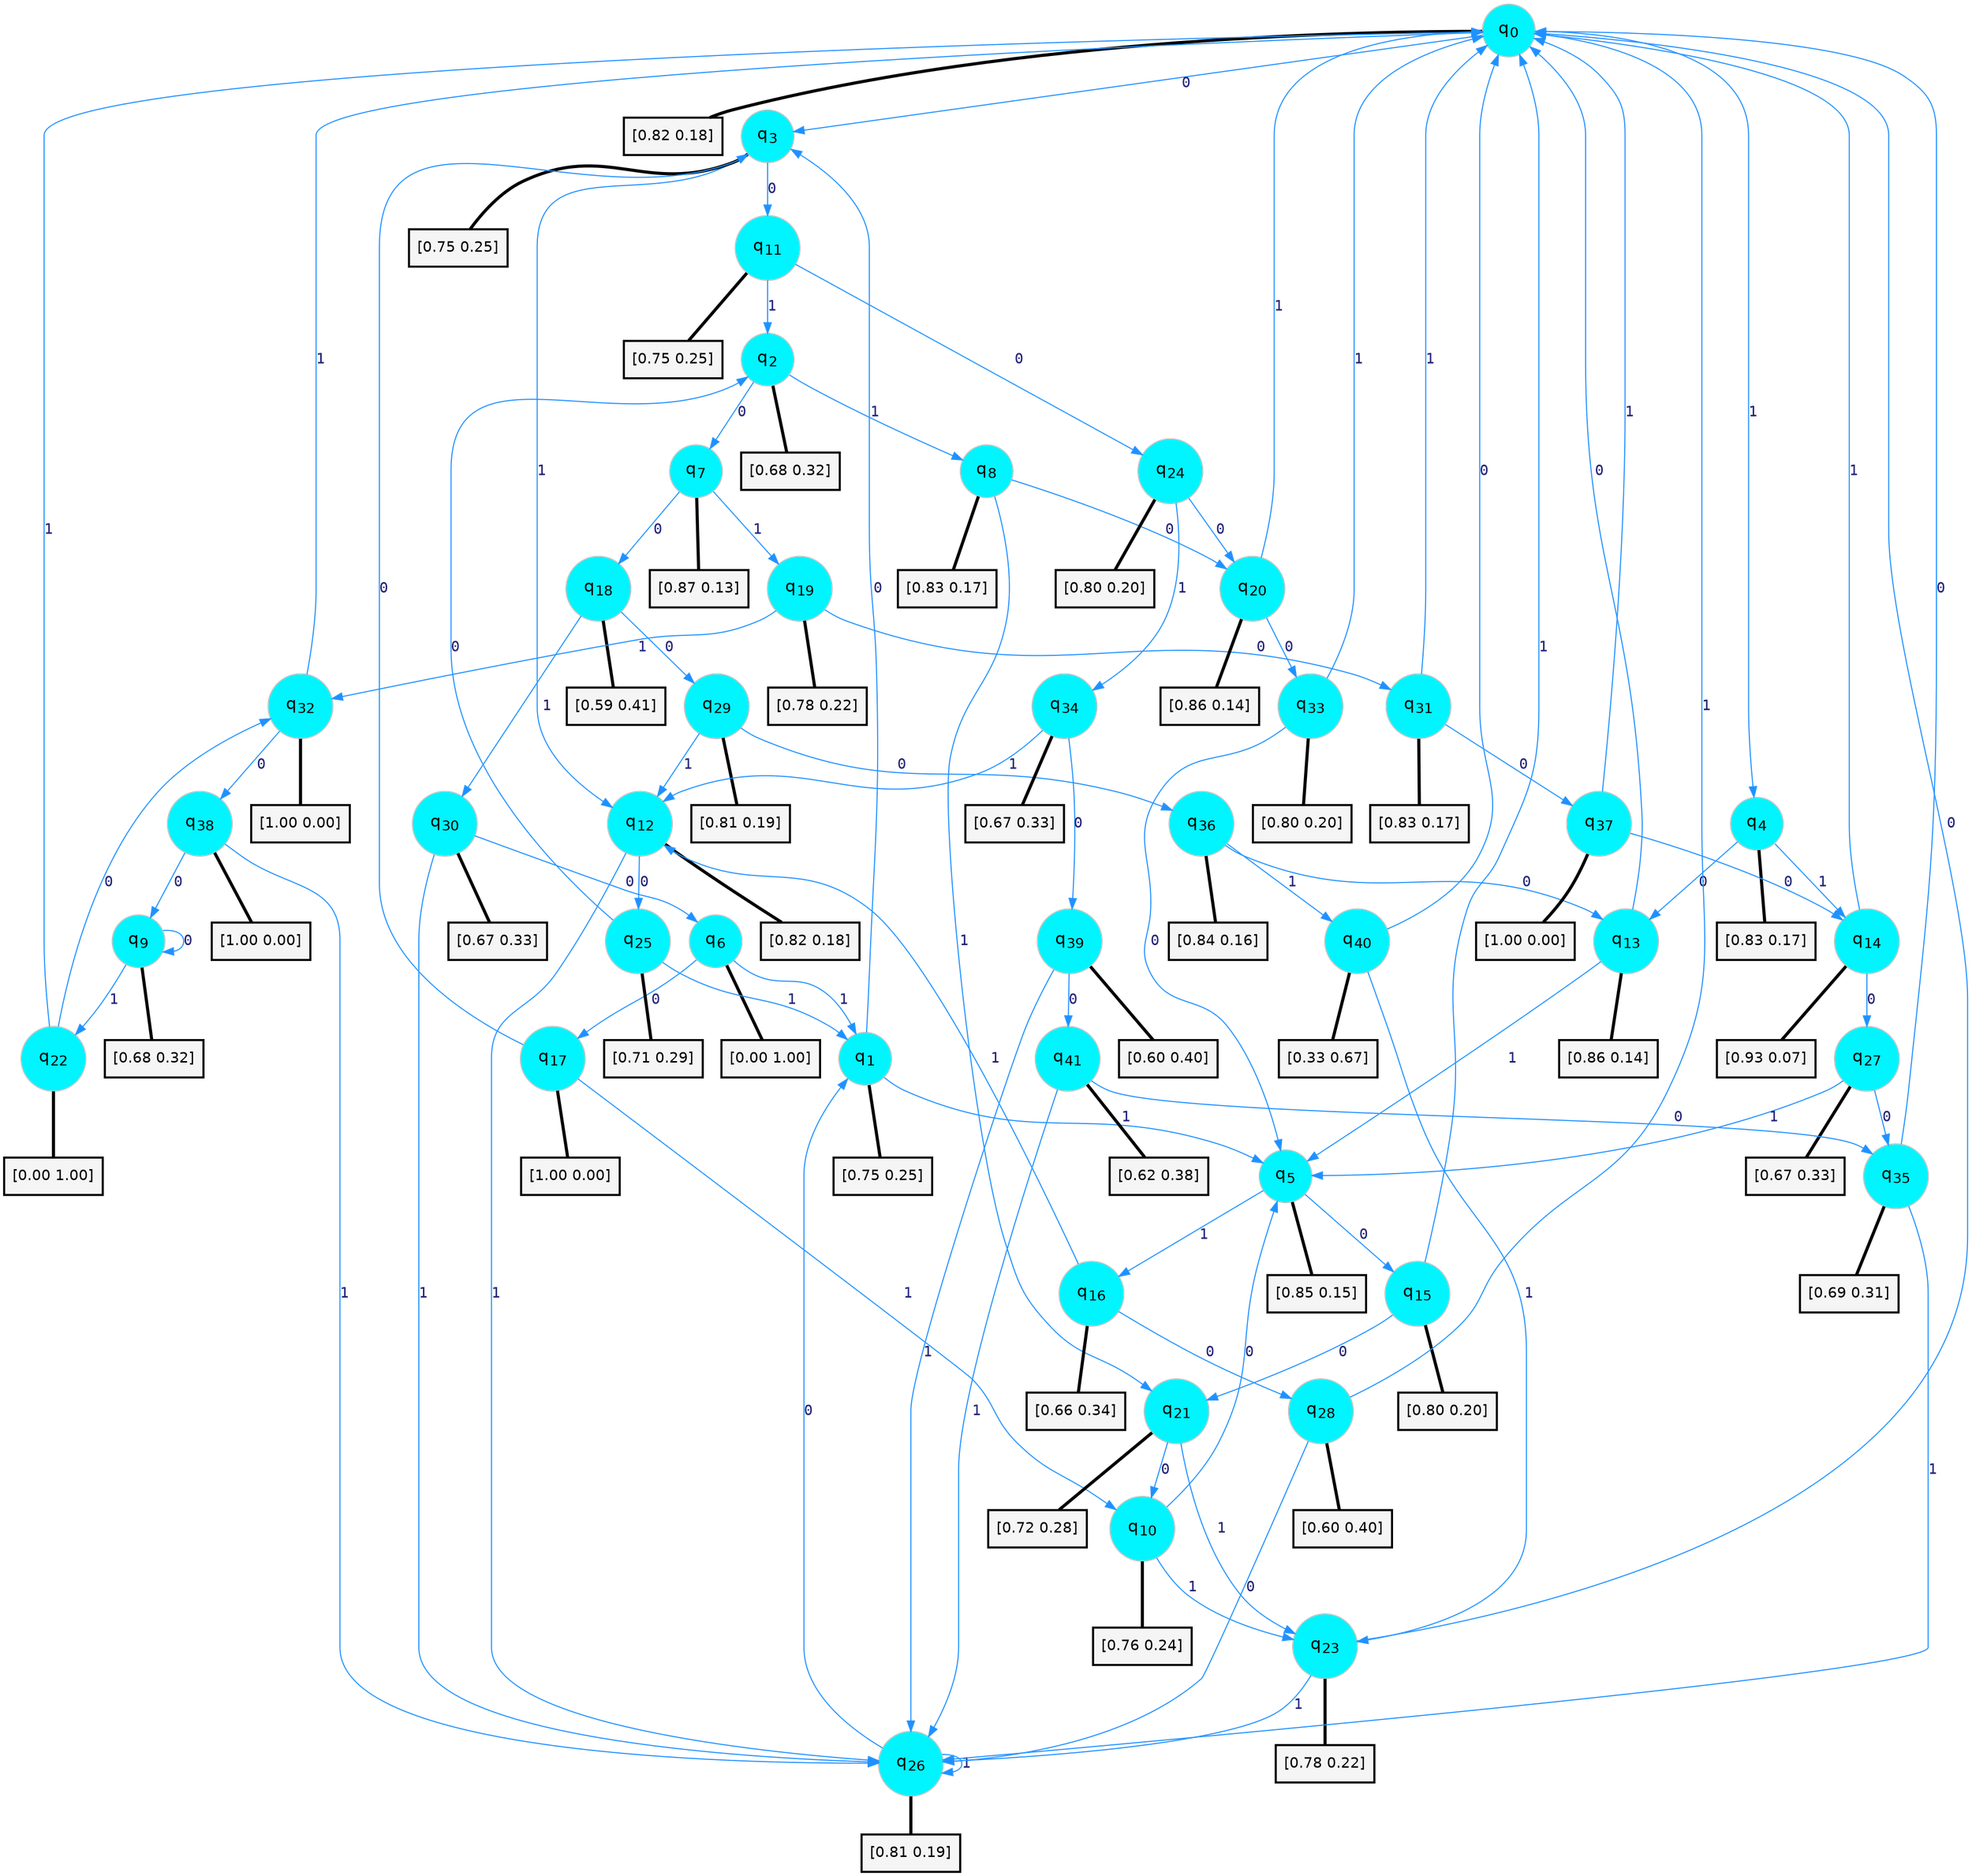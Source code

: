 digraph G {
graph [
bgcolor=transparent, dpi=300, rankdir=TD, size="40,25"];
node [
color=gray, fillcolor=turquoise1, fontcolor=black, fontname=Helvetica, fontsize=16, fontweight=bold, shape=circle, style=filled];
edge [
arrowsize=1, color=dodgerblue1, fontcolor=midnightblue, fontname=courier, fontweight=bold, penwidth=1, style=solid, weight=20];
0[label=<q<SUB>0</SUB>>];
1[label=<q<SUB>1</SUB>>];
2[label=<q<SUB>2</SUB>>];
3[label=<q<SUB>3</SUB>>];
4[label=<q<SUB>4</SUB>>];
5[label=<q<SUB>5</SUB>>];
6[label=<q<SUB>6</SUB>>];
7[label=<q<SUB>7</SUB>>];
8[label=<q<SUB>8</SUB>>];
9[label=<q<SUB>9</SUB>>];
10[label=<q<SUB>10</SUB>>];
11[label=<q<SUB>11</SUB>>];
12[label=<q<SUB>12</SUB>>];
13[label=<q<SUB>13</SUB>>];
14[label=<q<SUB>14</SUB>>];
15[label=<q<SUB>15</SUB>>];
16[label=<q<SUB>16</SUB>>];
17[label=<q<SUB>17</SUB>>];
18[label=<q<SUB>18</SUB>>];
19[label=<q<SUB>19</SUB>>];
20[label=<q<SUB>20</SUB>>];
21[label=<q<SUB>21</SUB>>];
22[label=<q<SUB>22</SUB>>];
23[label=<q<SUB>23</SUB>>];
24[label=<q<SUB>24</SUB>>];
25[label=<q<SUB>25</SUB>>];
26[label=<q<SUB>26</SUB>>];
27[label=<q<SUB>27</SUB>>];
28[label=<q<SUB>28</SUB>>];
29[label=<q<SUB>29</SUB>>];
30[label=<q<SUB>30</SUB>>];
31[label=<q<SUB>31</SUB>>];
32[label=<q<SUB>32</SUB>>];
33[label=<q<SUB>33</SUB>>];
34[label=<q<SUB>34</SUB>>];
35[label=<q<SUB>35</SUB>>];
36[label=<q<SUB>36</SUB>>];
37[label=<q<SUB>37</SUB>>];
38[label=<q<SUB>38</SUB>>];
39[label=<q<SUB>39</SUB>>];
40[label=<q<SUB>40</SUB>>];
41[label=<q<SUB>41</SUB>>];
42[label="[0.82 0.18]", shape=box,fontcolor=black, fontname=Helvetica, fontsize=14, penwidth=2, fillcolor=whitesmoke,color=black];
43[label="[0.75 0.25]", shape=box,fontcolor=black, fontname=Helvetica, fontsize=14, penwidth=2, fillcolor=whitesmoke,color=black];
44[label="[0.68 0.32]", shape=box,fontcolor=black, fontname=Helvetica, fontsize=14, penwidth=2, fillcolor=whitesmoke,color=black];
45[label="[0.75 0.25]", shape=box,fontcolor=black, fontname=Helvetica, fontsize=14, penwidth=2, fillcolor=whitesmoke,color=black];
46[label="[0.83 0.17]", shape=box,fontcolor=black, fontname=Helvetica, fontsize=14, penwidth=2, fillcolor=whitesmoke,color=black];
47[label="[0.85 0.15]", shape=box,fontcolor=black, fontname=Helvetica, fontsize=14, penwidth=2, fillcolor=whitesmoke,color=black];
48[label="[0.00 1.00]", shape=box,fontcolor=black, fontname=Helvetica, fontsize=14, penwidth=2, fillcolor=whitesmoke,color=black];
49[label="[0.87 0.13]", shape=box,fontcolor=black, fontname=Helvetica, fontsize=14, penwidth=2, fillcolor=whitesmoke,color=black];
50[label="[0.83 0.17]", shape=box,fontcolor=black, fontname=Helvetica, fontsize=14, penwidth=2, fillcolor=whitesmoke,color=black];
51[label="[0.68 0.32]", shape=box,fontcolor=black, fontname=Helvetica, fontsize=14, penwidth=2, fillcolor=whitesmoke,color=black];
52[label="[0.76 0.24]", shape=box,fontcolor=black, fontname=Helvetica, fontsize=14, penwidth=2, fillcolor=whitesmoke,color=black];
53[label="[0.75 0.25]", shape=box,fontcolor=black, fontname=Helvetica, fontsize=14, penwidth=2, fillcolor=whitesmoke,color=black];
54[label="[0.82 0.18]", shape=box,fontcolor=black, fontname=Helvetica, fontsize=14, penwidth=2, fillcolor=whitesmoke,color=black];
55[label="[0.86 0.14]", shape=box,fontcolor=black, fontname=Helvetica, fontsize=14, penwidth=2, fillcolor=whitesmoke,color=black];
56[label="[0.93 0.07]", shape=box,fontcolor=black, fontname=Helvetica, fontsize=14, penwidth=2, fillcolor=whitesmoke,color=black];
57[label="[0.80 0.20]", shape=box,fontcolor=black, fontname=Helvetica, fontsize=14, penwidth=2, fillcolor=whitesmoke,color=black];
58[label="[0.66 0.34]", shape=box,fontcolor=black, fontname=Helvetica, fontsize=14, penwidth=2, fillcolor=whitesmoke,color=black];
59[label="[1.00 0.00]", shape=box,fontcolor=black, fontname=Helvetica, fontsize=14, penwidth=2, fillcolor=whitesmoke,color=black];
60[label="[0.59 0.41]", shape=box,fontcolor=black, fontname=Helvetica, fontsize=14, penwidth=2, fillcolor=whitesmoke,color=black];
61[label="[0.78 0.22]", shape=box,fontcolor=black, fontname=Helvetica, fontsize=14, penwidth=2, fillcolor=whitesmoke,color=black];
62[label="[0.86 0.14]", shape=box,fontcolor=black, fontname=Helvetica, fontsize=14, penwidth=2, fillcolor=whitesmoke,color=black];
63[label="[0.72 0.28]", shape=box,fontcolor=black, fontname=Helvetica, fontsize=14, penwidth=2, fillcolor=whitesmoke,color=black];
64[label="[0.00 1.00]", shape=box,fontcolor=black, fontname=Helvetica, fontsize=14, penwidth=2, fillcolor=whitesmoke,color=black];
65[label="[0.78 0.22]", shape=box,fontcolor=black, fontname=Helvetica, fontsize=14, penwidth=2, fillcolor=whitesmoke,color=black];
66[label="[0.80 0.20]", shape=box,fontcolor=black, fontname=Helvetica, fontsize=14, penwidth=2, fillcolor=whitesmoke,color=black];
67[label="[0.71 0.29]", shape=box,fontcolor=black, fontname=Helvetica, fontsize=14, penwidth=2, fillcolor=whitesmoke,color=black];
68[label="[0.81 0.19]", shape=box,fontcolor=black, fontname=Helvetica, fontsize=14, penwidth=2, fillcolor=whitesmoke,color=black];
69[label="[0.67 0.33]", shape=box,fontcolor=black, fontname=Helvetica, fontsize=14, penwidth=2, fillcolor=whitesmoke,color=black];
70[label="[0.60 0.40]", shape=box,fontcolor=black, fontname=Helvetica, fontsize=14, penwidth=2, fillcolor=whitesmoke,color=black];
71[label="[0.81 0.19]", shape=box,fontcolor=black, fontname=Helvetica, fontsize=14, penwidth=2, fillcolor=whitesmoke,color=black];
72[label="[0.67 0.33]", shape=box,fontcolor=black, fontname=Helvetica, fontsize=14, penwidth=2, fillcolor=whitesmoke,color=black];
73[label="[0.83 0.17]", shape=box,fontcolor=black, fontname=Helvetica, fontsize=14, penwidth=2, fillcolor=whitesmoke,color=black];
74[label="[1.00 0.00]", shape=box,fontcolor=black, fontname=Helvetica, fontsize=14, penwidth=2, fillcolor=whitesmoke,color=black];
75[label="[0.80 0.20]", shape=box,fontcolor=black, fontname=Helvetica, fontsize=14, penwidth=2, fillcolor=whitesmoke,color=black];
76[label="[0.67 0.33]", shape=box,fontcolor=black, fontname=Helvetica, fontsize=14, penwidth=2, fillcolor=whitesmoke,color=black];
77[label="[0.69 0.31]", shape=box,fontcolor=black, fontname=Helvetica, fontsize=14, penwidth=2, fillcolor=whitesmoke,color=black];
78[label="[0.84 0.16]", shape=box,fontcolor=black, fontname=Helvetica, fontsize=14, penwidth=2, fillcolor=whitesmoke,color=black];
79[label="[1.00 0.00]", shape=box,fontcolor=black, fontname=Helvetica, fontsize=14, penwidth=2, fillcolor=whitesmoke,color=black];
80[label="[1.00 0.00]", shape=box,fontcolor=black, fontname=Helvetica, fontsize=14, penwidth=2, fillcolor=whitesmoke,color=black];
81[label="[0.60 0.40]", shape=box,fontcolor=black, fontname=Helvetica, fontsize=14, penwidth=2, fillcolor=whitesmoke,color=black];
82[label="[0.33 0.67]", shape=box,fontcolor=black, fontname=Helvetica, fontsize=14, penwidth=2, fillcolor=whitesmoke,color=black];
83[label="[0.62 0.38]", shape=box,fontcolor=black, fontname=Helvetica, fontsize=14, penwidth=2, fillcolor=whitesmoke,color=black];
0->3 [label=0];
0->4 [label=1];
0->42 [arrowhead=none, penwidth=3,color=black];
1->3 [label=0];
1->5 [label=1];
1->43 [arrowhead=none, penwidth=3,color=black];
2->7 [label=0];
2->8 [label=1];
2->44 [arrowhead=none, penwidth=3,color=black];
3->11 [label=0];
3->12 [label=1];
3->45 [arrowhead=none, penwidth=3,color=black];
4->13 [label=0];
4->14 [label=1];
4->46 [arrowhead=none, penwidth=3,color=black];
5->15 [label=0];
5->16 [label=1];
5->47 [arrowhead=none, penwidth=3,color=black];
6->17 [label=0];
6->1 [label=1];
6->48 [arrowhead=none, penwidth=3,color=black];
7->18 [label=0];
7->19 [label=1];
7->49 [arrowhead=none, penwidth=3,color=black];
8->20 [label=0];
8->21 [label=1];
8->50 [arrowhead=none, penwidth=3,color=black];
9->9 [label=0];
9->22 [label=1];
9->51 [arrowhead=none, penwidth=3,color=black];
10->5 [label=0];
10->23 [label=1];
10->52 [arrowhead=none, penwidth=3,color=black];
11->24 [label=0];
11->2 [label=1];
11->53 [arrowhead=none, penwidth=3,color=black];
12->25 [label=0];
12->26 [label=1];
12->54 [arrowhead=none, penwidth=3,color=black];
13->0 [label=0];
13->5 [label=1];
13->55 [arrowhead=none, penwidth=3,color=black];
14->27 [label=0];
14->0 [label=1];
14->56 [arrowhead=none, penwidth=3,color=black];
15->21 [label=0];
15->0 [label=1];
15->57 [arrowhead=none, penwidth=3,color=black];
16->28 [label=0];
16->12 [label=1];
16->58 [arrowhead=none, penwidth=3,color=black];
17->3 [label=0];
17->10 [label=1];
17->59 [arrowhead=none, penwidth=3,color=black];
18->29 [label=0];
18->30 [label=1];
18->60 [arrowhead=none, penwidth=3,color=black];
19->31 [label=0];
19->32 [label=1];
19->61 [arrowhead=none, penwidth=3,color=black];
20->33 [label=0];
20->0 [label=1];
20->62 [arrowhead=none, penwidth=3,color=black];
21->10 [label=0];
21->23 [label=1];
21->63 [arrowhead=none, penwidth=3,color=black];
22->32 [label=0];
22->0 [label=1];
22->64 [arrowhead=none, penwidth=3,color=black];
23->0 [label=0];
23->26 [label=1];
23->65 [arrowhead=none, penwidth=3,color=black];
24->20 [label=0];
24->34 [label=1];
24->66 [arrowhead=none, penwidth=3,color=black];
25->2 [label=0];
25->1 [label=1];
25->67 [arrowhead=none, penwidth=3,color=black];
26->1 [label=0];
26->26 [label=1];
26->68 [arrowhead=none, penwidth=3,color=black];
27->35 [label=0];
27->5 [label=1];
27->69 [arrowhead=none, penwidth=3,color=black];
28->26 [label=0];
28->0 [label=1];
28->70 [arrowhead=none, penwidth=3,color=black];
29->36 [label=0];
29->12 [label=1];
29->71 [arrowhead=none, penwidth=3,color=black];
30->6 [label=0];
30->26 [label=1];
30->72 [arrowhead=none, penwidth=3,color=black];
31->37 [label=0];
31->0 [label=1];
31->73 [arrowhead=none, penwidth=3,color=black];
32->38 [label=0];
32->0 [label=1];
32->74 [arrowhead=none, penwidth=3,color=black];
33->5 [label=0];
33->0 [label=1];
33->75 [arrowhead=none, penwidth=3,color=black];
34->39 [label=0];
34->12 [label=1];
34->76 [arrowhead=none, penwidth=3,color=black];
35->0 [label=0];
35->26 [label=1];
35->77 [arrowhead=none, penwidth=3,color=black];
36->13 [label=0];
36->40 [label=1];
36->78 [arrowhead=none, penwidth=3,color=black];
37->14 [label=0];
37->0 [label=1];
37->79 [arrowhead=none, penwidth=3,color=black];
38->9 [label=0];
38->26 [label=1];
38->80 [arrowhead=none, penwidth=3,color=black];
39->41 [label=0];
39->26 [label=1];
39->81 [arrowhead=none, penwidth=3,color=black];
40->0 [label=0];
40->23 [label=1];
40->82 [arrowhead=none, penwidth=3,color=black];
41->35 [label=0];
41->26 [label=1];
41->83 [arrowhead=none, penwidth=3,color=black];
}
